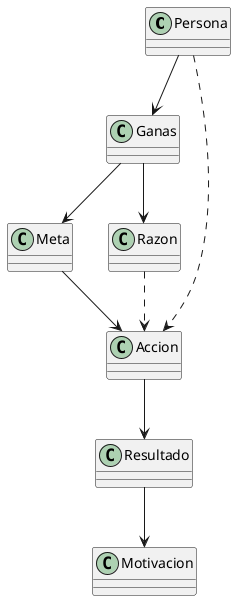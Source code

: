 @startuml

class Persona {
}

class Meta {
}

class Motivacion {
}

class Ganas {
}

class Razon {
}

class Accion {
}

class Resultado {
}

Persona --> Ganas 
Persona -[dashed]-> Accion
Ganas --> Meta  
Ganas --> Razon  
Accion --> Resultado 
Resultado --> Motivacion 
Meta --> Accion 
Razon -[dashed]-> Accion

@enduml
